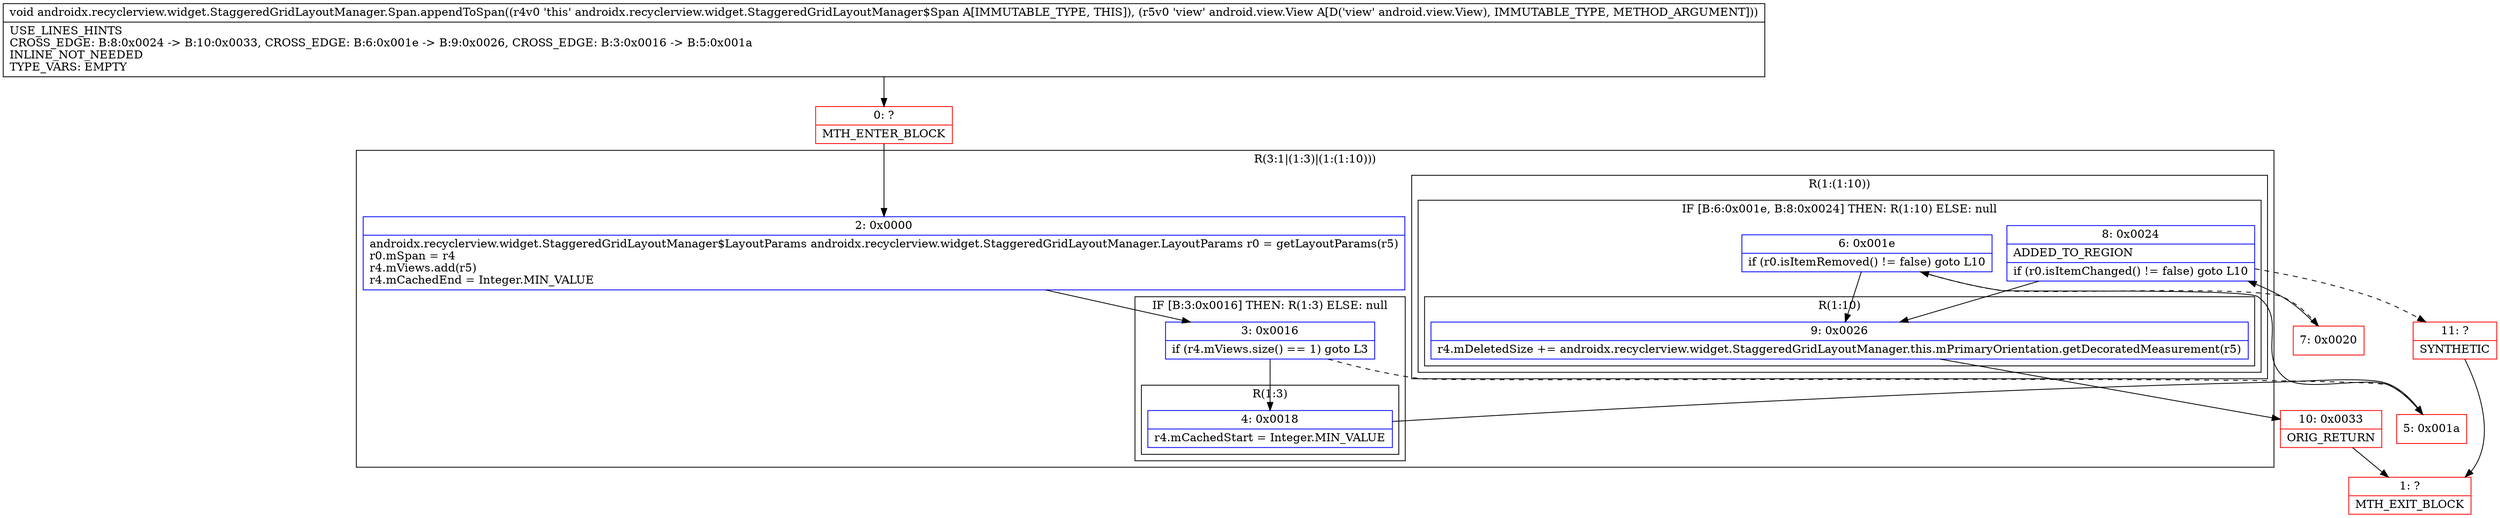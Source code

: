 digraph "CFG forandroidx.recyclerview.widget.StaggeredGridLayoutManager.Span.appendToSpan(Landroid\/view\/View;)V" {
subgraph cluster_Region_2127118653 {
label = "R(3:1|(1:3)|(1:(1:10)))";
node [shape=record,color=blue];
Node_2 [shape=record,label="{2\:\ 0x0000|androidx.recyclerview.widget.StaggeredGridLayoutManager$LayoutParams androidx.recyclerview.widget.StaggeredGridLayoutManager.LayoutParams r0 = getLayoutParams(r5)\lr0.mSpan = r4\lr4.mViews.add(r5)\lr4.mCachedEnd = Integer.MIN_VALUE\l}"];
subgraph cluster_IfRegion_140364292 {
label = "IF [B:3:0x0016] THEN: R(1:3) ELSE: null";
node [shape=record,color=blue];
Node_3 [shape=record,label="{3\:\ 0x0016|if (r4.mViews.size() == 1) goto L3\l}"];
subgraph cluster_Region_1484374110 {
label = "R(1:3)";
node [shape=record,color=blue];
Node_4 [shape=record,label="{4\:\ 0x0018|r4.mCachedStart = Integer.MIN_VALUE\l}"];
}
}
subgraph cluster_Region_419352411 {
label = "R(1:(1:10))";
node [shape=record,color=blue];
subgraph cluster_IfRegion_2051270656 {
label = "IF [B:6:0x001e, B:8:0x0024] THEN: R(1:10) ELSE: null";
node [shape=record,color=blue];
Node_6 [shape=record,label="{6\:\ 0x001e|if (r0.isItemRemoved() != false) goto L10\l}"];
Node_8 [shape=record,label="{8\:\ 0x0024|ADDED_TO_REGION\l|if (r0.isItemChanged() != false) goto L10\l}"];
subgraph cluster_Region_1058016747 {
label = "R(1:10)";
node [shape=record,color=blue];
Node_9 [shape=record,label="{9\:\ 0x0026|r4.mDeletedSize += androidx.recyclerview.widget.StaggeredGridLayoutManager.this.mPrimaryOrientation.getDecoratedMeasurement(r5)\l}"];
}
}
}
}
Node_0 [shape=record,color=red,label="{0\:\ ?|MTH_ENTER_BLOCK\l}"];
Node_5 [shape=record,color=red,label="{5\:\ 0x001a}"];
Node_7 [shape=record,color=red,label="{7\:\ 0x0020}"];
Node_11 [shape=record,color=red,label="{11\:\ ?|SYNTHETIC\l}"];
Node_1 [shape=record,color=red,label="{1\:\ ?|MTH_EXIT_BLOCK\l}"];
Node_10 [shape=record,color=red,label="{10\:\ 0x0033|ORIG_RETURN\l}"];
MethodNode[shape=record,label="{void androidx.recyclerview.widget.StaggeredGridLayoutManager.Span.appendToSpan((r4v0 'this' androidx.recyclerview.widget.StaggeredGridLayoutManager$Span A[IMMUTABLE_TYPE, THIS]), (r5v0 'view' android.view.View A[D('view' android.view.View), IMMUTABLE_TYPE, METHOD_ARGUMENT]))  | USE_LINES_HINTS\lCROSS_EDGE: B:8:0x0024 \-\> B:10:0x0033, CROSS_EDGE: B:6:0x001e \-\> B:9:0x0026, CROSS_EDGE: B:3:0x0016 \-\> B:5:0x001a\lINLINE_NOT_NEEDED\lTYPE_VARS: EMPTY\l}"];
MethodNode -> Node_0;Node_2 -> Node_3;
Node_3 -> Node_4;
Node_3 -> Node_5[style=dashed];
Node_4 -> Node_5;
Node_6 -> Node_7[style=dashed];
Node_6 -> Node_9;
Node_8 -> Node_9;
Node_8 -> Node_11[style=dashed];
Node_9 -> Node_10;
Node_0 -> Node_2;
Node_5 -> Node_6;
Node_7 -> Node_8;
Node_11 -> Node_1;
Node_10 -> Node_1;
}

